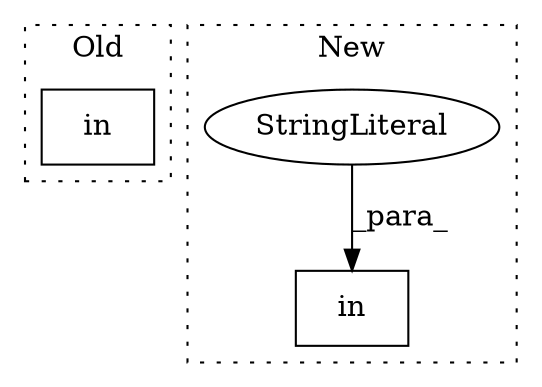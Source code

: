 digraph G {
subgraph cluster0 {
1 [label="in" a="105" s="6066" l="15" shape="box"];
label = "Old";
style="dotted";
}
subgraph cluster1 {
2 [label="in" a="105" s="6819" l="23" shape="box"];
3 [label="StringLiteral" a="45" s="6819" l="7" shape="ellipse"];
label = "New";
style="dotted";
}
3 -> 2 [label="_para_"];
}
